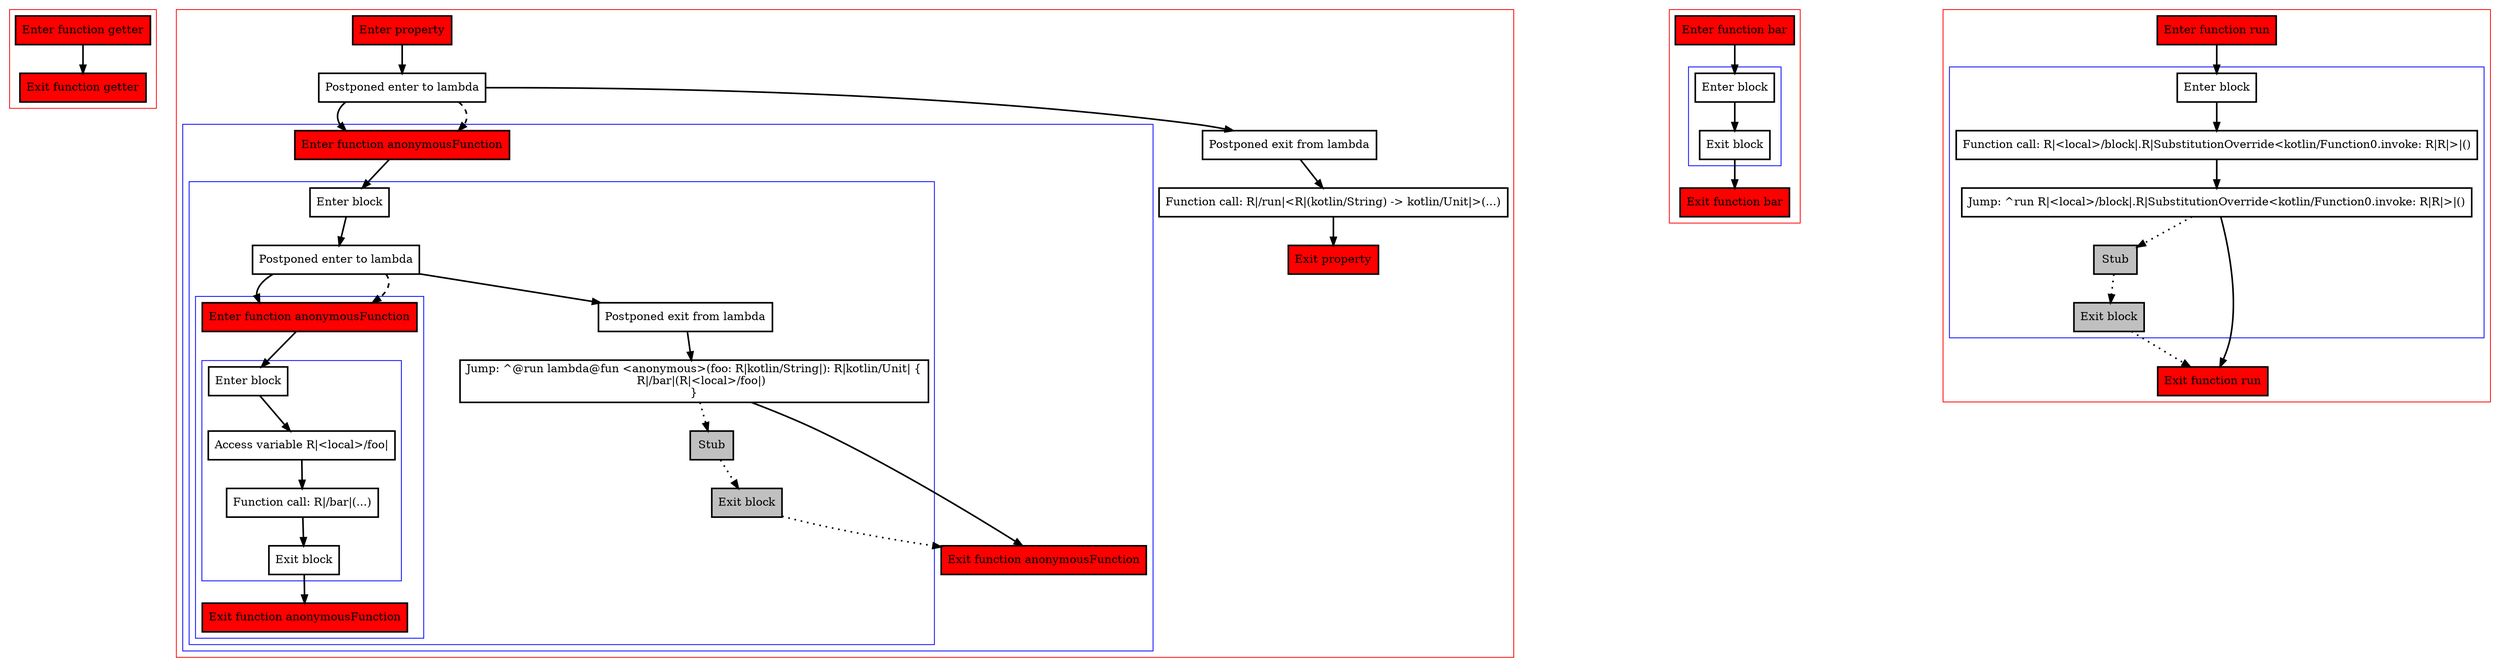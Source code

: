 digraph lambdaAsReturnOfLambda_kt {
    graph [nodesep=3]
    node [shape=box penwidth=2]
    edge [penwidth=2]

    subgraph cluster_0 {
        color=red
        14 [label="Enter function getter" style="filled" fillcolor=red];
        15 [label="Exit function getter" style="filled" fillcolor=red];
    }
    14 -> {15};

    subgraph cluster_1 {
        color=red
        16 [label="Enter property" style="filled" fillcolor=red];
        17 [label="Postponed enter to lambda"];
        subgraph cluster_2 {
            color=blue
            0 [label="Enter function anonymousFunction" style="filled" fillcolor=red];
            subgraph cluster_3 {
                color=blue
                1 [label="Enter block"];
                2 [label="Postponed enter to lambda"];
                subgraph cluster_4 {
                    color=blue
                    8 [label="Enter function anonymousFunction" style="filled" fillcolor=red];
                    subgraph cluster_5 {
                        color=blue
                        9 [label="Enter block"];
                        10 [label="Access variable R|<local>/foo|"];
                        11 [label="Function call: R|/bar|(...)"];
                        12 [label="Exit block"];
                    }
                    13 [label="Exit function anonymousFunction" style="filled" fillcolor=red];
                }
                3 [label="Postponed exit from lambda"];
                4 [label="Jump: ^@run lambda@fun <anonymous>(foo: R|kotlin/String|): R|kotlin/Unit| {
    R|/bar|(R|<local>/foo|)
}
"];
                5 [label="Stub" style="filled" fillcolor=gray];
                6 [label="Exit block" style="filled" fillcolor=gray];
            }
            7 [label="Exit function anonymousFunction" style="filled" fillcolor=red];
        }
        18 [label="Postponed exit from lambda"];
        19 [label="Function call: R|/run|<R|(kotlin/String) -> kotlin/Unit|>(...)"];
        20 [label="Exit property" style="filled" fillcolor=red];
    }
    16 -> {17};
    17 -> {18 0};
    17 -> {0} [style=dashed];
    18 -> {19};
    19 -> {20};
    0 -> {1};
    1 -> {2};
    2 -> {3 8};
    2 -> {8} [style=dashed];
    3 -> {4};
    4 -> {7};
    4 -> {5} [style=dotted];
    5 -> {6} [style=dotted];
    6 -> {7} [style=dotted];
    8 -> {9};
    9 -> {10};
    10 -> {11};
    11 -> {12};
    12 -> {13};

    subgraph cluster_6 {
        color=red
        21 [label="Enter function bar" style="filled" fillcolor=red];
        subgraph cluster_7 {
            color=blue
            22 [label="Enter block"];
            23 [label="Exit block"];
        }
        24 [label="Exit function bar" style="filled" fillcolor=red];
    }
    21 -> {22};
    22 -> {23};
    23 -> {24};

    subgraph cluster_8 {
        color=red
        25 [label="Enter function run" style="filled" fillcolor=red];
        subgraph cluster_9 {
            color=blue
            26 [label="Enter block"];
            27 [label="Function call: R|<local>/block|.R|SubstitutionOverride<kotlin/Function0.invoke: R|R|>|()"];
            28 [label="Jump: ^run R|<local>/block|.R|SubstitutionOverride<kotlin/Function0.invoke: R|R|>|()"];
            29 [label="Stub" style="filled" fillcolor=gray];
            30 [label="Exit block" style="filled" fillcolor=gray];
        }
        31 [label="Exit function run" style="filled" fillcolor=red];
    }
    25 -> {26};
    26 -> {27};
    27 -> {28};
    28 -> {31};
    28 -> {29} [style=dotted];
    29 -> {30} [style=dotted];
    30 -> {31} [style=dotted];

}
